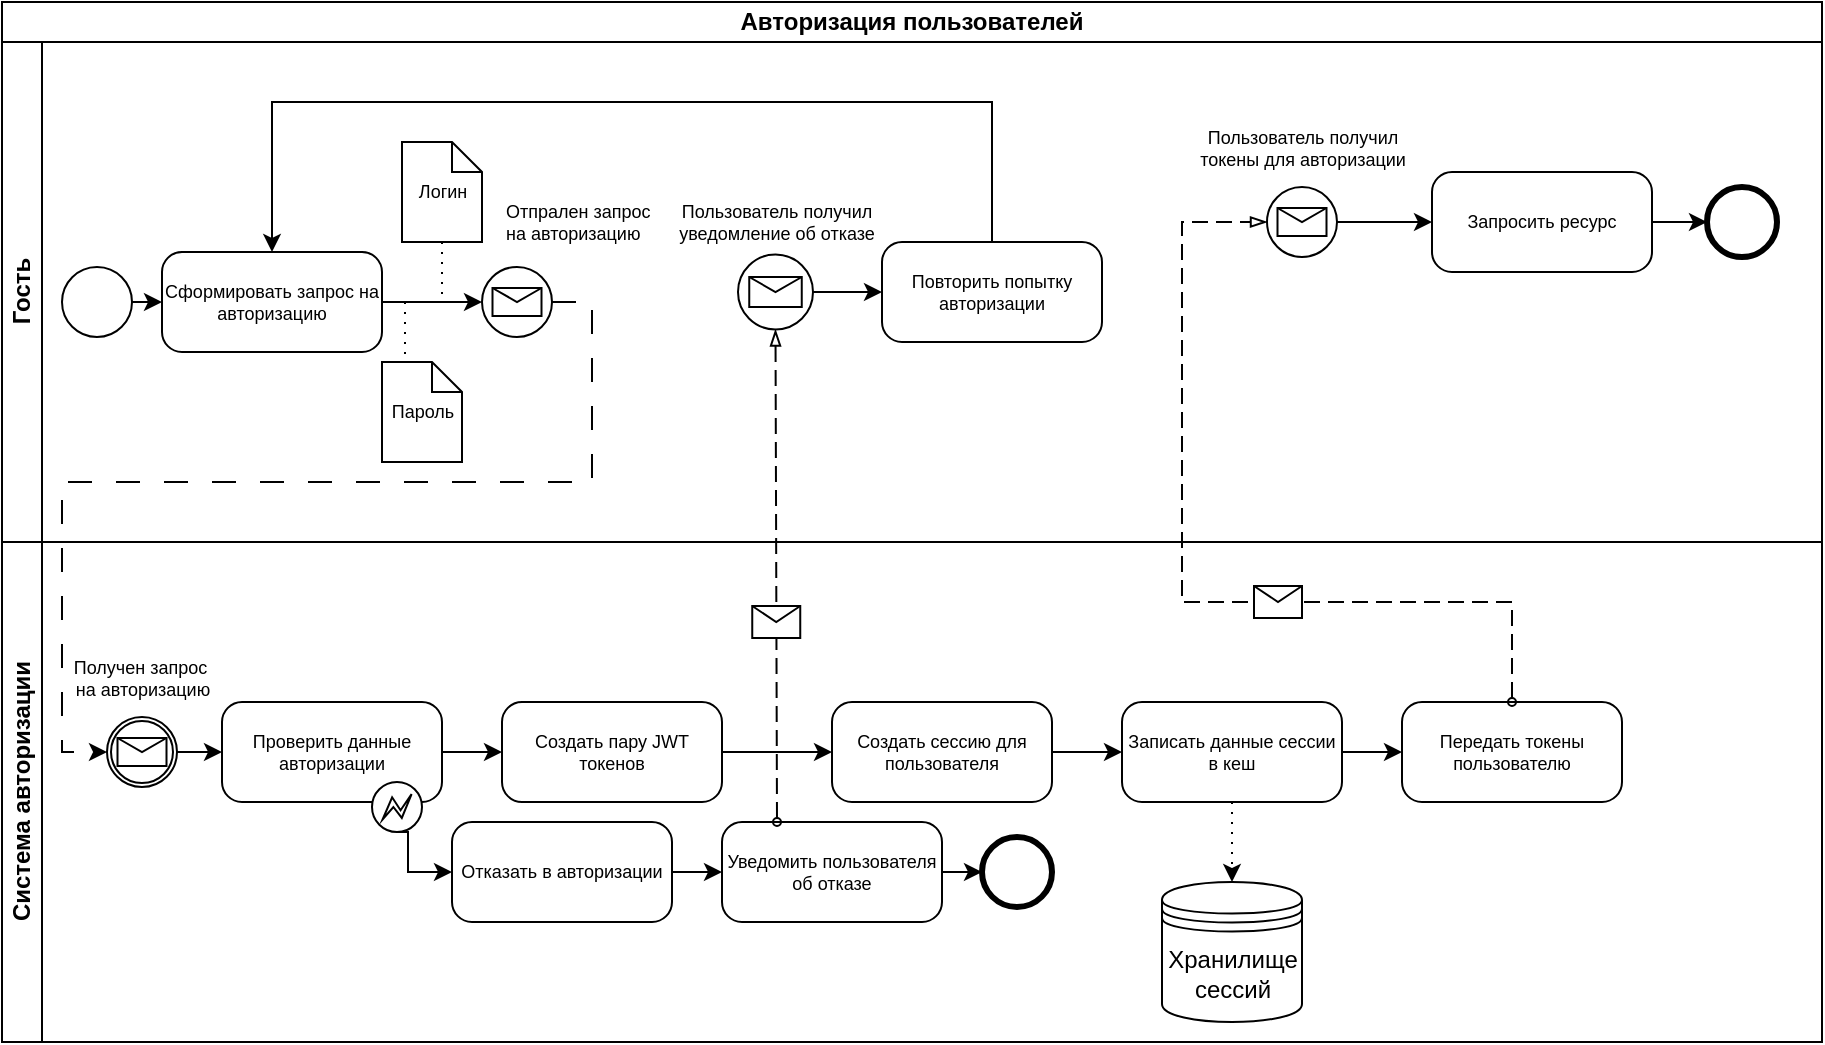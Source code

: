 <mxfile version="22.0.3" type="device">
  <diagram name="Page-1" id="HTyiOSOWL1KG4ZYy-PoS">
    <mxGraphModel dx="1230" dy="898" grid="1" gridSize="10" guides="1" tooltips="1" connect="1" arrows="1" fold="1" page="1" pageScale="1" pageWidth="827" pageHeight="1169" math="0" shadow="0">
      <root>
        <mxCell id="0" />
        <mxCell id="1" parent="0" />
        <mxCell id="iN6r6kVsFaTpzsSQuCP6-1" value="Авторизация пользователей" style="swimlane;html=1;childLayout=stackLayout;resizeParent=1;resizeParentMax=0;horizontal=1;startSize=20;horizontalStack=0;whiteSpace=wrap;" parent="1" vertex="1">
          <mxGeometry y="10" width="910" height="520" as="geometry" />
        </mxCell>
        <mxCell id="iN6r6kVsFaTpzsSQuCP6-2" value="Гость" style="swimlane;html=1;startSize=20;horizontal=0;" parent="iN6r6kVsFaTpzsSQuCP6-1" vertex="1">
          <mxGeometry y="20" width="910" height="250" as="geometry" />
        </mxCell>
        <mxCell id="iN6r6kVsFaTpzsSQuCP6-6" value="" style="points=[[0.145,0.145,0],[0.5,0,0],[0.855,0.145,0],[1,0.5,0],[0.855,0.855,0],[0.5,1,0],[0.145,0.855,0],[0,0.5,0]];shape=mxgraph.bpmn.event;html=1;verticalLabelPosition=bottom;labelBackgroundColor=#ffffff;verticalAlign=top;align=center;perimeter=ellipsePerimeter;outlineConnect=0;aspect=fixed;outline=standard;symbol=general;" parent="iN6r6kVsFaTpzsSQuCP6-2" vertex="1">
          <mxGeometry x="30" y="112.5" width="35" height="35" as="geometry" />
        </mxCell>
        <mxCell id="iN6r6kVsFaTpzsSQuCP6-7" value="Сформировать запрос на авторизацию" style="points=[[0.25,0,0],[0.5,0,0],[0.75,0,0],[1,0.25,0],[1,0.5,0],[1,0.75,0],[0.75,1,0],[0.5,1,0],[0.25,1,0],[0,0.75,0],[0,0.5,0],[0,0.25,0]];shape=mxgraph.bpmn.task;whiteSpace=wrap;rectStyle=rounded;size=10;html=1;container=1;expand=0;collapsible=0;taskMarker=abstract;fontSize=9;" parent="iN6r6kVsFaTpzsSQuCP6-2" vertex="1">
          <mxGeometry x="80" y="105" width="110" height="50" as="geometry" />
        </mxCell>
        <mxCell id="iN6r6kVsFaTpzsSQuCP6-8" value="" style="points=[[0.145,0.145,0],[0.5,0,0],[0.855,0.145,0],[1,0.5,0],[0.855,0.855,0],[0.5,1,0],[0.145,0.855,0],[0,0.5,0]];shape=mxgraph.bpmn.event;html=1;verticalLabelPosition=bottom;labelBackgroundColor=#ffffff;verticalAlign=top;align=center;perimeter=ellipsePerimeter;outlineConnect=0;aspect=fixed;outline=standard;symbol=message;" parent="iN6r6kVsFaTpzsSQuCP6-2" vertex="1">
          <mxGeometry x="240" y="112.5" width="35" height="35" as="geometry" />
        </mxCell>
        <mxCell id="iN6r6kVsFaTpzsSQuCP6-9" style="edgeStyle=orthogonalEdgeStyle;rounded=0;orthogonalLoop=1;jettySize=auto;html=1;exitX=1;exitY=0.5;exitDx=0;exitDy=0;exitPerimeter=0;entryX=0;entryY=0.5;entryDx=0;entryDy=0;entryPerimeter=0;" parent="iN6r6kVsFaTpzsSQuCP6-2" source="iN6r6kVsFaTpzsSQuCP6-6" target="iN6r6kVsFaTpzsSQuCP6-7" edge="1">
          <mxGeometry relative="1" as="geometry" />
        </mxCell>
        <mxCell id="iN6r6kVsFaTpzsSQuCP6-10" style="edgeStyle=orthogonalEdgeStyle;rounded=0;orthogonalLoop=1;jettySize=auto;html=1;exitX=1;exitY=0.5;exitDx=0;exitDy=0;exitPerimeter=0;entryX=0;entryY=0.5;entryDx=0;entryDy=0;entryPerimeter=0;" parent="iN6r6kVsFaTpzsSQuCP6-2" source="iN6r6kVsFaTpzsSQuCP6-7" target="iN6r6kVsFaTpzsSQuCP6-8" edge="1">
          <mxGeometry relative="1" as="geometry" />
        </mxCell>
        <mxCell id="iN6r6kVsFaTpzsSQuCP6-11" value="Пароль" style="shape=mxgraph.bpmn.data;labelPosition=center;verticalLabelPosition=middle;align=center;verticalAlign=middle;size=15;html=1;fontSize=9;" parent="iN6r6kVsFaTpzsSQuCP6-2" vertex="1">
          <mxGeometry x="190" y="160" width="40" height="50" as="geometry" />
        </mxCell>
        <mxCell id="iN6r6kVsFaTpzsSQuCP6-12" value="Логин" style="shape=mxgraph.bpmn.data;labelPosition=center;verticalLabelPosition=middle;align=center;verticalAlign=middle;size=15;html=1;fontSize=9;" parent="iN6r6kVsFaTpzsSQuCP6-2" vertex="1">
          <mxGeometry x="200" y="50" width="40" height="50" as="geometry" />
        </mxCell>
        <mxCell id="iN6r6kVsFaTpzsSQuCP6-22" value="Отпрален запрос&amp;nbsp;&lt;br style=&quot;font-size: 9px;&quot;&gt;на авторизацию" style="text;html=1;align=left;verticalAlign=middle;resizable=0;points=[];autosize=1;strokeColor=none;fillColor=none;fontSize=9;" parent="iN6r6kVsFaTpzsSQuCP6-2" vertex="1">
          <mxGeometry x="250" y="70" width="100" height="40" as="geometry" />
        </mxCell>
        <mxCell id="iN6r6kVsFaTpzsSQuCP6-42" value="" style="points=[[0.145,0.145,0],[0.5,0,0],[0.855,0.145,0],[1,0.5,0],[0.855,0.855,0],[0.5,1,0],[0.145,0.855,0],[0,0.5,0]];shape=mxgraph.bpmn.event;html=1;verticalLabelPosition=bottom;labelBackgroundColor=#ffffff;verticalAlign=top;align=center;perimeter=ellipsePerimeter;outlineConnect=0;aspect=fixed;outline=standard;symbol=message;" parent="iN6r6kVsFaTpzsSQuCP6-2" vertex="1">
          <mxGeometry x="632.5" y="72.5" width="35" height="35" as="geometry" />
        </mxCell>
        <mxCell id="iN6r6kVsFaTpzsSQuCP6-47" value="Пользователь получил&lt;br&gt;токены для авторизации" style="text;html=1;align=center;verticalAlign=middle;resizable=0;points=[];autosize=1;strokeColor=none;fillColor=none;fontSize=9;" parent="iN6r6kVsFaTpzsSQuCP6-2" vertex="1">
          <mxGeometry x="585" y="32.5" width="130" height="40" as="geometry" />
        </mxCell>
        <mxCell id="iN6r6kVsFaTpzsSQuCP6-49" value="Запросить ресурс" style="points=[[0.25,0,0],[0.5,0,0],[0.75,0,0],[1,0.25,0],[1,0.5,0],[1,0.75,0],[0.75,1,0],[0.5,1,0],[0.25,1,0],[0,0.75,0],[0,0.5,0],[0,0.25,0]];shape=mxgraph.bpmn.task;whiteSpace=wrap;rectStyle=rounded;size=10;html=1;container=1;expand=0;collapsible=0;taskMarker=abstract;fontSize=9;" parent="iN6r6kVsFaTpzsSQuCP6-2" vertex="1">
          <mxGeometry x="715" y="65" width="110" height="50" as="geometry" />
        </mxCell>
        <mxCell id="iN6r6kVsFaTpzsSQuCP6-50" style="edgeStyle=orthogonalEdgeStyle;rounded=0;orthogonalLoop=1;jettySize=auto;html=1;exitX=1;exitY=0.5;exitDx=0;exitDy=0;exitPerimeter=0;entryX=0;entryY=0.5;entryDx=0;entryDy=0;entryPerimeter=0;" parent="iN6r6kVsFaTpzsSQuCP6-2" source="iN6r6kVsFaTpzsSQuCP6-42" target="iN6r6kVsFaTpzsSQuCP6-49" edge="1">
          <mxGeometry relative="1" as="geometry" />
        </mxCell>
        <mxCell id="iN6r6kVsFaTpzsSQuCP6-51" value="" style="points=[[0.145,0.145,0],[0.5,0,0],[0.855,0.145,0],[1,0.5,0],[0.855,0.855,0],[0.5,1,0],[0.145,0.855,0],[0,0.5,0]];shape=mxgraph.bpmn.event;html=1;verticalLabelPosition=bottom;labelBackgroundColor=#ffffff;verticalAlign=top;align=center;perimeter=ellipsePerimeter;outlineConnect=0;aspect=fixed;outline=end;symbol=terminate2;" parent="iN6r6kVsFaTpzsSQuCP6-2" vertex="1">
          <mxGeometry x="852.5" y="72.5" width="35" height="35" as="geometry" />
        </mxCell>
        <mxCell id="iN6r6kVsFaTpzsSQuCP6-52" style="edgeStyle=orthogonalEdgeStyle;rounded=0;orthogonalLoop=1;jettySize=auto;html=1;exitX=1;exitY=0.5;exitDx=0;exitDy=0;exitPerimeter=0;entryX=0;entryY=0.5;entryDx=0;entryDy=0;entryPerimeter=0;" parent="iN6r6kVsFaTpzsSQuCP6-2" source="iN6r6kVsFaTpzsSQuCP6-49" target="iN6r6kVsFaTpzsSQuCP6-51" edge="1">
          <mxGeometry relative="1" as="geometry" />
        </mxCell>
        <mxCell id="iN6r6kVsFaTpzsSQuCP6-54" value="" style="points=[[0.145,0.145,0],[0.5,0,0],[0.855,0.145,0],[1,0.5,0],[0.855,0.855,0],[0.5,1,0],[0.145,0.855,0],[0,0.5,0]];shape=mxgraph.bpmn.event;html=1;verticalLabelPosition=bottom;labelBackgroundColor=#ffffff;verticalAlign=top;align=center;perimeter=ellipsePerimeter;outlineConnect=0;aspect=fixed;outline=standard;symbol=message;" parent="iN6r6kVsFaTpzsSQuCP6-2" vertex="1">
          <mxGeometry x="368" y="106.25" width="37.5" height="37.5" as="geometry" />
        </mxCell>
        <mxCell id="iN6r6kVsFaTpzsSQuCP6-57" value="Пользователь получил&lt;br&gt;уведомление об отказе" style="text;html=1;align=center;verticalAlign=middle;resizable=0;points=[];autosize=1;strokeColor=none;fillColor=none;fontSize=9;" parent="iN6r6kVsFaTpzsSQuCP6-2" vertex="1">
          <mxGeometry x="326.75" y="70" width="120" height="40" as="geometry" />
        </mxCell>
        <mxCell id="iN6r6kVsFaTpzsSQuCP6-58" value="Повторить попытку авторизации" style="points=[[0.25,0,0],[0.5,0,0],[0.75,0,0],[1,0.25,0],[1,0.5,0],[1,0.75,0],[0.75,1,0],[0.5,1,0],[0.25,1,0],[0,0.75,0],[0,0.5,0],[0,0.25,0]];shape=mxgraph.bpmn.task;whiteSpace=wrap;rectStyle=rounded;size=10;html=1;container=1;expand=0;collapsible=0;taskMarker=abstract;fontSize=9;" parent="iN6r6kVsFaTpzsSQuCP6-2" vertex="1">
          <mxGeometry x="440" y="100" width="110" height="50" as="geometry" />
        </mxCell>
        <mxCell id="iN6r6kVsFaTpzsSQuCP6-59" style="edgeStyle=orthogonalEdgeStyle;rounded=0;orthogonalLoop=1;jettySize=auto;html=1;exitX=0.5;exitY=0;exitDx=0;exitDy=0;exitPerimeter=0;entryX=0.5;entryY=0;entryDx=0;entryDy=0;entryPerimeter=0;" parent="iN6r6kVsFaTpzsSQuCP6-2" source="iN6r6kVsFaTpzsSQuCP6-58" target="iN6r6kVsFaTpzsSQuCP6-7" edge="1">
          <mxGeometry relative="1" as="geometry">
            <Array as="points">
              <mxPoint x="495" y="30" />
              <mxPoint x="135" y="30" />
            </Array>
          </mxGeometry>
        </mxCell>
        <mxCell id="iN6r6kVsFaTpzsSQuCP6-60" style="edgeStyle=orthogonalEdgeStyle;rounded=0;orthogonalLoop=1;jettySize=auto;html=1;exitX=1;exitY=0.5;exitDx=0;exitDy=0;exitPerimeter=0;entryX=0;entryY=0.5;entryDx=0;entryDy=0;entryPerimeter=0;" parent="iN6r6kVsFaTpzsSQuCP6-2" source="iN6r6kVsFaTpzsSQuCP6-54" target="iN6r6kVsFaTpzsSQuCP6-58" edge="1">
          <mxGeometry relative="1" as="geometry" />
        </mxCell>
        <mxCell id="iN6r6kVsFaTpzsSQuCP6-3" value="Система авторизации" style="swimlane;html=1;startSize=20;horizontal=0;" parent="iN6r6kVsFaTpzsSQuCP6-1" vertex="1">
          <mxGeometry y="270" width="910" height="250" as="geometry" />
        </mxCell>
        <mxCell id="iN6r6kVsFaTpzsSQuCP6-19" value="" style="points=[[0.145,0.145,0],[0.5,0,0],[0.855,0.145,0],[1,0.5,0],[0.855,0.855,0],[0.5,1,0],[0.145,0.855,0],[0,0.5,0]];shape=mxgraph.bpmn.event;html=1;verticalLabelPosition=bottom;labelBackgroundColor=#ffffff;verticalAlign=top;align=center;perimeter=ellipsePerimeter;outlineConnect=0;aspect=fixed;outline=catching;symbol=message;" parent="iN6r6kVsFaTpzsSQuCP6-3" vertex="1">
          <mxGeometry x="52.5" y="87.5" width="35" height="35" as="geometry" />
        </mxCell>
        <mxCell id="iN6r6kVsFaTpzsSQuCP6-21" value="Проверить данные авторизации" style="points=[[0.25,0,0],[0.5,0,0],[0.75,0,0],[1,0.25,0],[1,0.5,0],[1,0.75,0],[0.75,1,0],[0.5,1,0],[0.25,1,0],[0,0.75,0],[0,0.5,0],[0,0.25,0]];shape=mxgraph.bpmn.task;whiteSpace=wrap;rectStyle=rounded;size=10;html=1;container=1;expand=0;collapsible=0;taskMarker=abstract;fontSize=9;" parent="iN6r6kVsFaTpzsSQuCP6-3" vertex="1">
          <mxGeometry x="110" y="80" width="110" height="50" as="geometry" />
        </mxCell>
        <mxCell id="iN6r6kVsFaTpzsSQuCP6-24" value="" style="points=[[0.145,0.145,0],[0.5,0,0],[0.855,0.145,0],[1,0.5,0],[0.855,0.855,0],[0.5,1,0],[0.145,0.855,0],[0,0.5,0]];shape=mxgraph.bpmn.event;html=1;verticalLabelPosition=bottom;labelBackgroundColor=#ffffff;verticalAlign=top;align=center;perimeter=ellipsePerimeter;outlineConnect=0;aspect=fixed;outline=eventInt;symbol=error;" parent="iN6r6kVsFaTpzsSQuCP6-21" vertex="1">
          <mxGeometry x="75" y="40" width="25" height="25" as="geometry" />
        </mxCell>
        <mxCell id="iN6r6kVsFaTpzsSQuCP6-23" style="edgeStyle=orthogonalEdgeStyle;rounded=0;orthogonalLoop=1;jettySize=auto;html=1;exitX=1;exitY=0.5;exitDx=0;exitDy=0;exitPerimeter=0;entryX=0;entryY=0.5;entryDx=0;entryDy=0;entryPerimeter=0;" parent="iN6r6kVsFaTpzsSQuCP6-3" source="iN6r6kVsFaTpzsSQuCP6-19" target="iN6r6kVsFaTpzsSQuCP6-21" edge="1">
          <mxGeometry relative="1" as="geometry" />
        </mxCell>
        <mxCell id="iN6r6kVsFaTpzsSQuCP6-25" value="Отказать в авторизации" style="points=[[0.25,0,0],[0.5,0,0],[0.75,0,0],[1,0.25,0],[1,0.5,0],[1,0.75,0],[0.75,1,0],[0.5,1,0],[0.25,1,0],[0,0.75,0],[0,0.5,0],[0,0.25,0]];shape=mxgraph.bpmn.task;whiteSpace=wrap;rectStyle=rounded;size=10;html=1;container=1;expand=0;collapsible=0;taskMarker=abstract;fontSize=9;" parent="iN6r6kVsFaTpzsSQuCP6-3" vertex="1">
          <mxGeometry x="225" y="140" width="110" height="50" as="geometry" />
        </mxCell>
        <mxCell id="iN6r6kVsFaTpzsSQuCP6-27" style="edgeStyle=orthogonalEdgeStyle;rounded=0;orthogonalLoop=1;jettySize=auto;html=1;exitX=0.5;exitY=1;exitDx=0;exitDy=0;exitPerimeter=0;entryX=0;entryY=0.5;entryDx=0;entryDy=0;entryPerimeter=0;endArrow=classic;endFill=1;" parent="iN6r6kVsFaTpzsSQuCP6-3" source="iN6r6kVsFaTpzsSQuCP6-24" target="iN6r6kVsFaTpzsSQuCP6-25" edge="1">
          <mxGeometry relative="1" as="geometry">
            <Array as="points">
              <mxPoint x="203" y="165" />
            </Array>
          </mxGeometry>
        </mxCell>
        <mxCell id="iN6r6kVsFaTpzsSQuCP6-28" value="Получен запрос&amp;nbsp;&lt;br style=&quot;font-size: 9px;&quot;&gt;на авторизацию" style="text;html=1;align=center;verticalAlign=middle;resizable=0;points=[];autosize=1;strokeColor=none;fillColor=none;fontSize=9;" parent="iN6r6kVsFaTpzsSQuCP6-3" vertex="1">
          <mxGeometry x="25" y="47.5" width="90" height="40" as="geometry" />
        </mxCell>
        <mxCell id="iN6r6kVsFaTpzsSQuCP6-29" value="Создать пару JWT токенов" style="points=[[0.25,0,0],[0.5,0,0],[0.75,0,0],[1,0.25,0],[1,0.5,0],[1,0.75,0],[0.75,1,0],[0.5,1,0],[0.25,1,0],[0,0.75,0],[0,0.5,0],[0,0.25,0]];shape=mxgraph.bpmn.task;whiteSpace=wrap;rectStyle=rounded;size=10;html=1;container=1;expand=0;collapsible=0;taskMarker=abstract;fontSize=9;" parent="iN6r6kVsFaTpzsSQuCP6-3" vertex="1">
          <mxGeometry x="250" y="80" width="110" height="50" as="geometry" />
        </mxCell>
        <mxCell id="iN6r6kVsFaTpzsSQuCP6-39" style="edgeStyle=orthogonalEdgeStyle;rounded=0;orthogonalLoop=1;jettySize=auto;html=1;exitX=1;exitY=0.5;exitDx=0;exitDy=0;exitPerimeter=0;" parent="iN6r6kVsFaTpzsSQuCP6-3" source="iN6r6kVsFaTpzsSQuCP6-31" target="iN6r6kVsFaTpzsSQuCP6-32" edge="1">
          <mxGeometry relative="1" as="geometry" />
        </mxCell>
        <mxCell id="iN6r6kVsFaTpzsSQuCP6-31" value="Создать сессию для пользователя" style="points=[[0.25,0,0],[0.5,0,0],[0.75,0,0],[1,0.25,0],[1,0.5,0],[1,0.75,0],[0.75,1,0],[0.5,1,0],[0.25,1,0],[0,0.75,0],[0,0.5,0],[0,0.25,0]];shape=mxgraph.bpmn.task;whiteSpace=wrap;rectStyle=rounded;size=10;html=1;container=1;expand=0;collapsible=0;taskMarker=abstract;fontSize=9;" parent="iN6r6kVsFaTpzsSQuCP6-3" vertex="1">
          <mxGeometry x="415" y="80" width="110" height="50" as="geometry" />
        </mxCell>
        <mxCell id="iN6r6kVsFaTpzsSQuCP6-40" style="edgeStyle=orthogonalEdgeStyle;rounded=0;orthogonalLoop=1;jettySize=auto;html=1;exitX=0.5;exitY=1;exitDx=0;exitDy=0;exitPerimeter=0;entryX=0.5;entryY=0;entryDx=0;entryDy=0;dashed=1;dashPattern=1 4;" parent="iN6r6kVsFaTpzsSQuCP6-3" source="iN6r6kVsFaTpzsSQuCP6-32" target="iN6r6kVsFaTpzsSQuCP6-33" edge="1">
          <mxGeometry relative="1" as="geometry" />
        </mxCell>
        <mxCell id="iN6r6kVsFaTpzsSQuCP6-32" value="Записать данные сессии в кеш" style="points=[[0.25,0,0],[0.5,0,0],[0.75,0,0],[1,0.25,0],[1,0.5,0],[1,0.75,0],[0.75,1,0],[0.5,1,0],[0.25,1,0],[0,0.75,0],[0,0.5,0],[0,0.25,0]];shape=mxgraph.bpmn.task;whiteSpace=wrap;rectStyle=rounded;size=10;html=1;container=1;expand=0;collapsible=0;taskMarker=abstract;fontSize=9;" parent="iN6r6kVsFaTpzsSQuCP6-3" vertex="1">
          <mxGeometry x="560" y="80" width="110" height="50" as="geometry" />
        </mxCell>
        <mxCell id="iN6r6kVsFaTpzsSQuCP6-33" value="Хранилище&lt;br&gt;сессий" style="shape=datastore;html=1;labelPosition=center;verticalLabelPosition=middle;align=center;verticalAlign=middle;" parent="iN6r6kVsFaTpzsSQuCP6-3" vertex="1">
          <mxGeometry x="580" y="170" width="70" height="70" as="geometry" />
        </mxCell>
        <mxCell id="iN6r6kVsFaTpzsSQuCP6-35" value="" style="points=[[0.145,0.145,0],[0.5,0,0],[0.855,0.145,0],[1,0.5,0],[0.855,0.855,0],[0.5,1,0],[0.145,0.855,0],[0,0.5,0]];shape=mxgraph.bpmn.event;html=1;verticalLabelPosition=bottom;labelBackgroundColor=#ffffff;verticalAlign=top;align=center;perimeter=ellipsePerimeter;outlineConnect=0;aspect=fixed;outline=end;symbol=terminate2;" parent="iN6r6kVsFaTpzsSQuCP6-3" vertex="1">
          <mxGeometry x="490" y="147.5" width="35" height="35" as="geometry" />
        </mxCell>
        <mxCell id="iN6r6kVsFaTpzsSQuCP6-37" style="edgeStyle=orthogonalEdgeStyle;rounded=0;orthogonalLoop=1;jettySize=auto;html=1;exitX=1;exitY=0.5;exitDx=0;exitDy=0;exitPerimeter=0;entryX=0;entryY=0.5;entryDx=0;entryDy=0;entryPerimeter=0;" parent="iN6r6kVsFaTpzsSQuCP6-3" source="iN6r6kVsFaTpzsSQuCP6-21" target="iN6r6kVsFaTpzsSQuCP6-29" edge="1">
          <mxGeometry relative="1" as="geometry" />
        </mxCell>
        <mxCell id="iN6r6kVsFaTpzsSQuCP6-38" style="edgeStyle=orthogonalEdgeStyle;rounded=0;orthogonalLoop=1;jettySize=auto;html=1;exitX=1;exitY=0.5;exitDx=0;exitDy=0;exitPerimeter=0;entryX=0;entryY=0.5;entryDx=0;entryDy=0;entryPerimeter=0;" parent="iN6r6kVsFaTpzsSQuCP6-3" source="iN6r6kVsFaTpzsSQuCP6-29" target="iN6r6kVsFaTpzsSQuCP6-31" edge="1">
          <mxGeometry relative="1" as="geometry" />
        </mxCell>
        <mxCell id="iN6r6kVsFaTpzsSQuCP6-41" value="Передать токены пользователю" style="points=[[0.25,0,0],[0.5,0,0],[0.75,0,0],[1,0.25,0],[1,0.5,0],[1,0.75,0],[0.75,1,0],[0.5,1,0],[0.25,1,0],[0,0.75,0],[0,0.5,0],[0,0.25,0]];shape=mxgraph.bpmn.task;whiteSpace=wrap;rectStyle=rounded;size=10;html=1;container=1;expand=0;collapsible=0;taskMarker=abstract;fontSize=9;" parent="iN6r6kVsFaTpzsSQuCP6-3" vertex="1">
          <mxGeometry x="700" y="80" width="110" height="50" as="geometry" />
        </mxCell>
        <mxCell id="iN6r6kVsFaTpzsSQuCP6-43" style="edgeStyle=orthogonalEdgeStyle;rounded=0;orthogonalLoop=1;jettySize=auto;html=1;exitX=1;exitY=0.5;exitDx=0;exitDy=0;exitPerimeter=0;entryX=0;entryY=0.5;entryDx=0;entryDy=0;entryPerimeter=0;" parent="iN6r6kVsFaTpzsSQuCP6-3" source="iN6r6kVsFaTpzsSQuCP6-32" target="iN6r6kVsFaTpzsSQuCP6-41" edge="1">
          <mxGeometry relative="1" as="geometry" />
        </mxCell>
        <mxCell id="iN6r6kVsFaTpzsSQuCP6-53" value="Уведомить пользователя об отказе" style="points=[[0.25,0,0],[0.5,0,0],[0.75,0,0],[1,0.25,0],[1,0.5,0],[1,0.75,0],[0.75,1,0],[0.5,1,0],[0.25,1,0],[0,0.75,0],[0,0.5,0],[0,0.25,0]];shape=mxgraph.bpmn.task;whiteSpace=wrap;rectStyle=rounded;size=10;html=1;container=1;expand=0;collapsible=0;taskMarker=abstract;fontSize=9;" parent="iN6r6kVsFaTpzsSQuCP6-3" vertex="1">
          <mxGeometry x="360" y="140" width="110" height="50" as="geometry" />
        </mxCell>
        <mxCell id="iN6r6kVsFaTpzsSQuCP6-61" style="edgeStyle=orthogonalEdgeStyle;rounded=0;orthogonalLoop=1;jettySize=auto;html=1;exitX=1;exitY=0.5;exitDx=0;exitDy=0;exitPerimeter=0;entryX=0;entryY=0.5;entryDx=0;entryDy=0;entryPerimeter=0;" parent="iN6r6kVsFaTpzsSQuCP6-3" source="iN6r6kVsFaTpzsSQuCP6-25" target="iN6r6kVsFaTpzsSQuCP6-53" edge="1">
          <mxGeometry relative="1" as="geometry" />
        </mxCell>
        <mxCell id="iN6r6kVsFaTpzsSQuCP6-62" style="edgeStyle=orthogonalEdgeStyle;rounded=0;orthogonalLoop=1;jettySize=auto;html=1;exitX=1;exitY=0.5;exitDx=0;exitDy=0;exitPerimeter=0;entryX=0;entryY=0.5;entryDx=0;entryDy=0;entryPerimeter=0;" parent="iN6r6kVsFaTpzsSQuCP6-3" source="iN6r6kVsFaTpzsSQuCP6-53" target="iN6r6kVsFaTpzsSQuCP6-35" edge="1">
          <mxGeometry relative="1" as="geometry" />
        </mxCell>
        <mxCell id="iN6r6kVsFaTpzsSQuCP6-20" style="edgeStyle=orthogonalEdgeStyle;rounded=0;orthogonalLoop=1;jettySize=auto;html=1;exitX=1;exitY=0.5;exitDx=0;exitDy=0;exitPerimeter=0;entryX=0;entryY=0.5;entryDx=0;entryDy=0;entryPerimeter=0;dashed=1;dashPattern=12 12;" parent="iN6r6kVsFaTpzsSQuCP6-1" source="iN6r6kVsFaTpzsSQuCP6-8" target="iN6r6kVsFaTpzsSQuCP6-19" edge="1">
          <mxGeometry relative="1" as="geometry">
            <Array as="points">
              <mxPoint x="295" y="150" />
              <mxPoint x="295" y="240" />
              <mxPoint x="30" y="240" />
              <mxPoint x="30" y="375" />
            </Array>
          </mxGeometry>
        </mxCell>
        <mxCell id="iN6r6kVsFaTpzsSQuCP6-44" value="" style="endArrow=blockThin;html=1;labelPosition=left;verticalLabelPosition=middle;align=right;verticalAlign=middle;dashed=1;dashPattern=8 4;endFill=0;startArrow=oval;startFill=0;endSize=6;startSize=4;rounded=0;exitX=0.5;exitY=0;exitDx=0;exitDy=0;exitPerimeter=0;entryX=0;entryY=0.5;entryDx=0;entryDy=0;entryPerimeter=0;" parent="iN6r6kVsFaTpzsSQuCP6-1" source="iN6r6kVsFaTpzsSQuCP6-41" target="iN6r6kVsFaTpzsSQuCP6-42" edge="1">
          <mxGeometry relative="1" as="geometry">
            <mxPoint x="370" y="270" as="sourcePoint" />
            <mxPoint x="530" y="270" as="targetPoint" />
            <Array as="points">
              <mxPoint x="755" y="300" />
              <mxPoint x="590" y="300" />
              <mxPoint x="590" y="110" />
            </Array>
          </mxGeometry>
        </mxCell>
        <mxCell id="iN6r6kVsFaTpzsSQuCP6-45" value="" style="shape=message;html=1;outlineConnect=0;labelPosition=left;verticalLabelPosition=middle;align=right;verticalAlign=middle;spacingRight=5;labelBackgroundColor=#ffffff;" parent="iN6r6kVsFaTpzsSQuCP6-44" vertex="1">
          <mxGeometry width="24" height="16" relative="1" as="geometry">
            <mxPoint x="36" y="1" as="offset" />
          </mxGeometry>
        </mxCell>
        <mxCell id="iN6r6kVsFaTpzsSQuCP6-55" value="" style="endArrow=blockThin;html=1;labelPosition=left;verticalLabelPosition=middle;align=right;verticalAlign=middle;dashed=1;dashPattern=8 4;endFill=0;startArrow=oval;startFill=0;endSize=6;startSize=4;rounded=0;exitX=0.25;exitY=0;exitDx=0;exitDy=0;exitPerimeter=0;entryX=0.5;entryY=1;entryDx=0;entryDy=0;entryPerimeter=0;" parent="iN6r6kVsFaTpzsSQuCP6-1" source="iN6r6kVsFaTpzsSQuCP6-53" target="iN6r6kVsFaTpzsSQuCP6-54" edge="1">
          <mxGeometry relative="1" as="geometry">
            <mxPoint x="330" y="270" as="sourcePoint" />
            <mxPoint x="490" y="270" as="targetPoint" />
          </mxGeometry>
        </mxCell>
        <mxCell id="iN6r6kVsFaTpzsSQuCP6-56" value="" style="shape=message;html=1;outlineConnect=0;labelPosition=left;verticalLabelPosition=middle;align=right;verticalAlign=middle;spacingRight=5;labelBackgroundColor=#ffffff;" parent="iN6r6kVsFaTpzsSQuCP6-55" vertex="1">
          <mxGeometry width="24" height="16" relative="1" as="geometry">
            <mxPoint x="-12" y="15" as="offset" />
          </mxGeometry>
        </mxCell>
        <mxCell id="iN6r6kVsFaTpzsSQuCP6-15" value="" style="edgeStyle=elbowEdgeStyle;fontSize=12;html=1;endFill=0;startFill=0;endSize=6;startSize=6;dashed=1;dashPattern=1 4;endArrow=none;startArrow=none;rounded=0;exitX=0.5;exitY=1;exitDx=0;exitDy=0;exitPerimeter=0;" parent="1" source="iN6r6kVsFaTpzsSQuCP6-12" edge="1">
          <mxGeometry width="160" relative="1" as="geometry">
            <mxPoint x="130" y="200" as="sourcePoint" />
            <mxPoint x="220" y="160" as="targetPoint" />
          </mxGeometry>
        </mxCell>
        <mxCell id="iN6r6kVsFaTpzsSQuCP6-17" value="" style="edgeStyle=elbowEdgeStyle;fontSize=12;html=1;endFill=0;startFill=0;endSize=6;startSize=6;dashed=1;dashPattern=1 4;endArrow=none;startArrow=none;rounded=0;exitX=0;exitY=0;exitDx=12.5;exitDy=0;exitPerimeter=0;" parent="1" source="iN6r6kVsFaTpzsSQuCP6-11" edge="1">
          <mxGeometry width="160" relative="1" as="geometry">
            <mxPoint x="130" y="200" as="sourcePoint" />
            <mxPoint x="200" y="160" as="targetPoint" />
          </mxGeometry>
        </mxCell>
      </root>
    </mxGraphModel>
  </diagram>
</mxfile>
